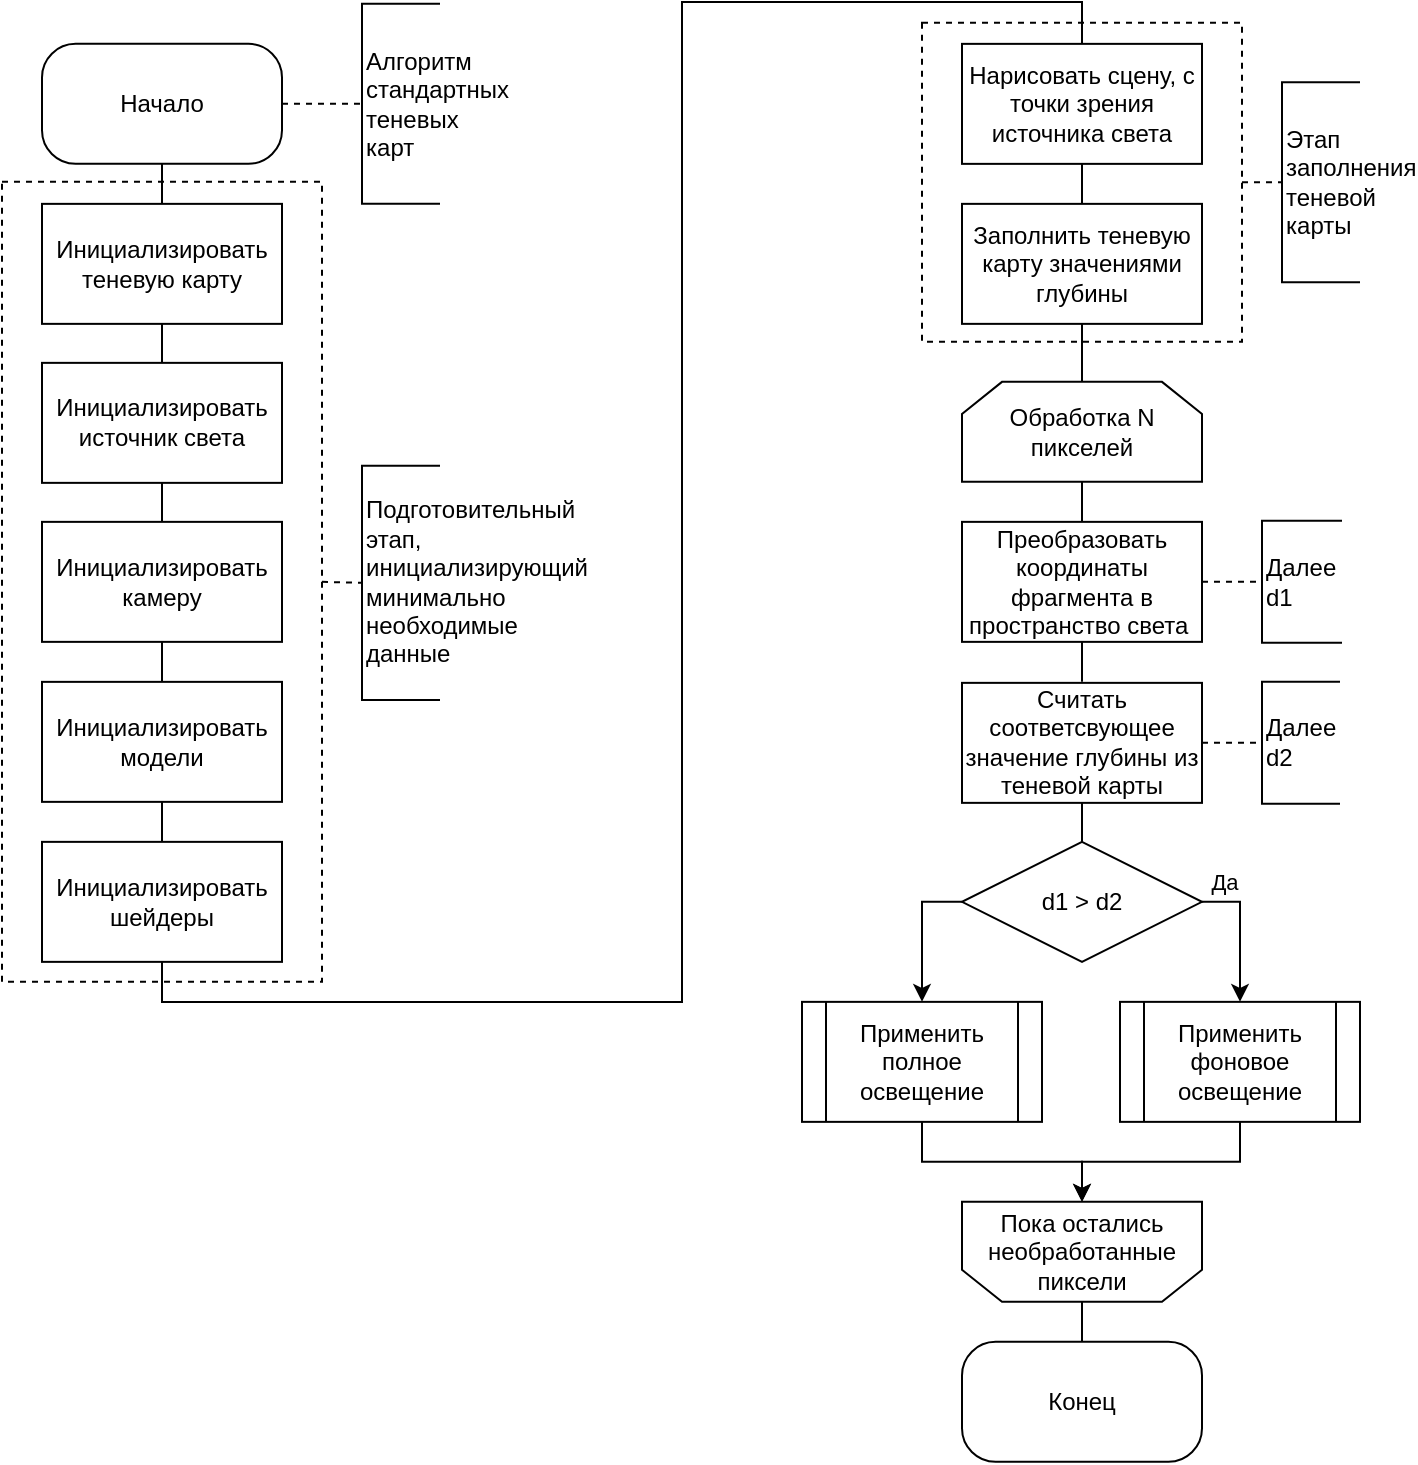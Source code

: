 <mxfile>
    <diagram id="0uTzgsicN61LqTIEJt5u" name="Page-1">
        <mxGraphModel dx="496" dy="1470" grid="1" gridSize="10" guides="1" tooltips="1" connect="1" arrows="1" fold="1" page="1" pageScale="1" pageWidth="827" pageHeight="1169" math="0" shadow="0">
            <root>
                <mxCell id="0"/>
                <mxCell id="1" parent="0"/>
                <mxCell id="53" style="edgeStyle=orthogonalEdgeStyle;rounded=0;html=1;entryX=0;entryY=0.5;entryDx=0;entryDy=0;entryPerimeter=0;strokeColor=default;fontColor=default;endArrow=none;endFill=0;dashed=1;" edge="1" parent="1" source="51" target="52">
                    <mxGeometry relative="1" as="geometry"/>
                </mxCell>
                <mxCell id="51" value="" style="rounded=0;whiteSpace=wrap;html=1;dashed=1;" vertex="1" parent="1">
                    <mxGeometry x="534" y="-938.57" width="160" height="159.5" as="geometry"/>
                </mxCell>
                <mxCell id="27" style="edgeStyle=none;html=1;exitX=1;exitY=0.5;exitDx=0;exitDy=0;entryX=0;entryY=0.5;entryDx=0;entryDy=0;entryPerimeter=0;endArrow=none;endFill=0;dashed=1;" edge="1" parent="1" source="21" target="26">
                    <mxGeometry relative="1" as="geometry"/>
                </mxCell>
                <mxCell id="21" value="" style="rounded=0;whiteSpace=wrap;html=1;dashed=1;" vertex="1" parent="1">
                    <mxGeometry x="74" y="-859.07" width="160" height="400" as="geometry"/>
                </mxCell>
                <mxCell id="5" style="edgeStyle=none;html=1;exitX=1;exitY=0.5;exitDx=0;exitDy=0;entryX=0;entryY=0.5;entryDx=0;entryDy=0;entryPerimeter=0;dashed=1;endArrow=none;endFill=0;" parent="1" source="2" target="4" edge="1">
                    <mxGeometry relative="1" as="geometry"/>
                </mxCell>
                <mxCell id="39" style="edgeStyle=none;html=1;endArrow=none;endFill=0;" edge="1" parent="1" source="2" target="6">
                    <mxGeometry relative="1" as="geometry"/>
                </mxCell>
                <mxCell id="2" value="Начало" style="rounded=1;whiteSpace=wrap;html=1;arcSize=28;" parent="1" vertex="1">
                    <mxGeometry x="94" y="-928.07" width="120" height="60" as="geometry"/>
                </mxCell>
                <mxCell id="4" value="Алгоритм стандартных теневых карт" style="strokeWidth=1;shape=mxgraph.flowchart.annotation_1;align=left;pointerEvents=1;whiteSpace=wrap;fontColor=default;" parent="1" vertex="1">
                    <mxGeometry x="254" y="-948.07" width="39" height="100" as="geometry"/>
                </mxCell>
                <mxCell id="40" style="edgeStyle=none;html=1;endArrow=none;endFill=0;" edge="1" parent="1" source="6" target="9">
                    <mxGeometry relative="1" as="geometry"/>
                </mxCell>
                <mxCell id="6" value="Инициализировать теневую карту" style="rounded=0;whiteSpace=wrap;" parent="1" vertex="1">
                    <mxGeometry x="94" y="-848.07" width="120" height="60" as="geometry"/>
                </mxCell>
                <mxCell id="41" style="edgeStyle=none;html=1;endArrow=none;endFill=0;" edge="1" parent="1" source="9" target="11">
                    <mxGeometry relative="1" as="geometry"/>
                </mxCell>
                <mxCell id="9" value="Инициализировать источник света" style="rounded=0;whiteSpace=wrap;" parent="1" vertex="1">
                    <mxGeometry x="94" y="-768.57" width="120" height="60" as="geometry"/>
                </mxCell>
                <mxCell id="42" style="edgeStyle=none;html=1;endArrow=none;endFill=0;" edge="1" parent="1" source="11" target="22">
                    <mxGeometry relative="1" as="geometry"/>
                </mxCell>
                <mxCell id="11" value="Инициализировать камеру" style="rounded=0;whiteSpace=wrap;" parent="1" vertex="1">
                    <mxGeometry x="94" y="-689.07" width="120" height="60" as="geometry"/>
                </mxCell>
                <mxCell id="43" style="edgeStyle=none;html=1;endArrow=none;endFill=0;" edge="1" parent="1" source="22" target="38">
                    <mxGeometry relative="1" as="geometry"/>
                </mxCell>
                <mxCell id="22" value="Инициализировать модели" style="rounded=0;whiteSpace=wrap;" vertex="1" parent="1">
                    <mxGeometry x="94" y="-609.07" width="120" height="60" as="geometry"/>
                </mxCell>
                <mxCell id="26" value="Подготовительный этап, инициализирующий минимально необходимые данные" style="strokeWidth=1;shape=mxgraph.flowchart.annotation_1;align=left;pointerEvents=1;whiteSpace=wrap;labelBorderColor=none;labelBackgroundColor=none;spacing=2;" vertex="1" parent="1">
                    <mxGeometry x="254" y="-717.14" width="39" height="117.14" as="geometry"/>
                </mxCell>
                <mxCell id="48" style="edgeStyle=orthogonalEdgeStyle;rounded=0;html=1;entryX=0.5;entryY=0;entryDx=0;entryDy=0;strokeColor=default;fontColor=default;endArrow=none;endFill=0;" edge="1" parent="1" source="38" target="46">
                    <mxGeometry relative="1" as="geometry">
                        <Array as="points">
                            <mxPoint x="154" y="-449.07"/>
                            <mxPoint x="414" y="-449.07"/>
                            <mxPoint x="414" y="-949.07"/>
                            <mxPoint x="614" y="-949.07"/>
                        </Array>
                    </mxGeometry>
                </mxCell>
                <mxCell id="38" value="Инициализировать&#10;шейдеры" style="rounded=0;whiteSpace=wrap;" vertex="1" parent="1">
                    <mxGeometry x="94" y="-529.07" width="120" height="60" as="geometry"/>
                </mxCell>
                <mxCell id="50" style="edgeStyle=orthogonalEdgeStyle;rounded=0;html=1;strokeColor=default;fontColor=default;endArrow=none;endFill=0;" edge="1" parent="1" source="46" target="49">
                    <mxGeometry relative="1" as="geometry"/>
                </mxCell>
                <mxCell id="46" value="Нарисовать сцену, с точки зрения источника света" style="rounded=0;whiteSpace=wrap;" vertex="1" parent="1">
                    <mxGeometry x="554" y="-928.07" width="120" height="60" as="geometry"/>
                </mxCell>
                <mxCell id="55" style="edgeStyle=orthogonalEdgeStyle;rounded=0;html=1;exitX=0.5;exitY=1;exitDx=0;exitDy=0;strokeColor=default;fontColor=default;endArrow=none;endFill=0;" edge="1" parent="1" source="49">
                    <mxGeometry relative="1" as="geometry">
                        <mxPoint x="614" y="-759.07" as="targetPoint"/>
                    </mxGeometry>
                </mxCell>
                <mxCell id="49" value="Заполнить теневую карту значениями глубины" style="rounded=0;whiteSpace=wrap;" vertex="1" parent="1">
                    <mxGeometry x="554" y="-848.07" width="120" height="60" as="geometry"/>
                </mxCell>
                <mxCell id="52" value="Этап заполнения теневой карты" style="strokeWidth=1;shape=mxgraph.flowchart.annotation_1;align=left;pointerEvents=1;whiteSpace=wrap;fontColor=default;" vertex="1" parent="1">
                    <mxGeometry x="714" y="-908.82" width="39" height="100" as="geometry"/>
                </mxCell>
                <mxCell id="59" style="edgeStyle=orthogonalEdgeStyle;rounded=0;html=1;strokeColor=default;fontColor=default;endArrow=none;endFill=0;" edge="1" parent="1" source="56" target="58">
                    <mxGeometry relative="1" as="geometry"/>
                </mxCell>
                <mxCell id="56" value="Обработка N пикселей" style="shape=loopLimit;whiteSpace=wrap;html=1;labelBackgroundColor=none;labelBorderColor=none;fontColor=default;" vertex="1" parent="1">
                    <mxGeometry x="554" y="-759.07" width="120" height="50" as="geometry"/>
                </mxCell>
                <mxCell id="83" style="edgeStyle=orthogonalEdgeStyle;rounded=0;html=1;strokeColor=default;fontColor=default;endArrow=none;endFill=0;" edge="1" parent="1" source="57" target="82">
                    <mxGeometry relative="1" as="geometry"/>
                </mxCell>
                <mxCell id="57" value="Пока остались необработанные пиксели" style="shape=loopLimit;whiteSpace=wrap;html=1;labelBackgroundColor=none;labelBorderColor=none;fontColor=default;direction=west;" vertex="1" parent="1">
                    <mxGeometry x="554" y="-349.07" width="120" height="50" as="geometry"/>
                </mxCell>
                <mxCell id="61" style="edgeStyle=orthogonalEdgeStyle;rounded=0;html=1;strokeColor=default;fontColor=default;endArrow=none;endFill=0;" edge="1" parent="1" source="58">
                    <mxGeometry relative="1" as="geometry">
                        <mxPoint x="614" y="-609.07" as="targetPoint"/>
                    </mxGeometry>
                </mxCell>
                <mxCell id="65" style="edgeStyle=orthogonalEdgeStyle;rounded=0;html=1;entryX=0;entryY=0.5;entryDx=0;entryDy=0;entryPerimeter=0;strokeColor=default;fontColor=default;endArrow=none;endFill=0;dashed=1;" edge="1" parent="1" source="58" target="64">
                    <mxGeometry relative="1" as="geometry"/>
                </mxCell>
                <mxCell id="58" value="Преобразовать координаты фрагмента в пространство света " style="rounded=0;whiteSpace=wrap;" vertex="1" parent="1">
                    <mxGeometry x="554" y="-689.07" width="120" height="60" as="geometry"/>
                </mxCell>
                <mxCell id="68" style="edgeStyle=orthogonalEdgeStyle;rounded=0;html=1;dashed=1;strokeColor=default;fontColor=default;endArrow=none;endFill=0;" edge="1" parent="1" source="63" target="66">
                    <mxGeometry relative="1" as="geometry"/>
                </mxCell>
                <mxCell id="70" style="edgeStyle=orthogonalEdgeStyle;rounded=0;html=1;strokeColor=default;fontColor=default;endArrow=none;endFill=0;" edge="1" parent="1" source="63" target="69">
                    <mxGeometry relative="1" as="geometry"/>
                </mxCell>
                <mxCell id="63" value="Считать соответсвующее значение глубины из теневой карты" style="rounded=0;whiteSpace=wrap;" vertex="1" parent="1">
                    <mxGeometry x="554" y="-608.57" width="120" height="60" as="geometry"/>
                </mxCell>
                <mxCell id="64" value="Далее&#10;d1" style="strokeWidth=1;shape=mxgraph.flowchart.annotation_1;align=left;pointerEvents=1;whiteSpace=wrap;fontColor=default;" vertex="1" parent="1">
                    <mxGeometry x="704" y="-689.57" width="40" height="61" as="geometry"/>
                </mxCell>
                <mxCell id="66" value="Далее d2" style="strokeWidth=1;shape=mxgraph.flowchart.annotation_1;align=left;pointerEvents=1;whiteSpace=wrap;fontColor=default;" vertex="1" parent="1">
                    <mxGeometry x="704" y="-609.07" width="39" height="61" as="geometry"/>
                </mxCell>
                <mxCell id="75" style="edgeStyle=orthogonalEdgeStyle;rounded=0;html=1;exitX=1;exitY=0.5;exitDx=0;exitDy=0;strokeColor=default;fontColor=default;endArrow=classic;endFill=1;" edge="1" parent="1" source="69" target="71">
                    <mxGeometry relative="1" as="geometry"/>
                </mxCell>
                <mxCell id="76" value="Да" style="edgeLabel;html=1;align=center;verticalAlign=middle;resizable=0;points=[];fontColor=default;" vertex="1" connectable="0" parent="75">
                    <mxGeometry x="-0.616" relative="1" as="geometry">
                        <mxPoint x="-3" y="-10" as="offset"/>
                    </mxGeometry>
                </mxCell>
                <mxCell id="79" style="edgeStyle=orthogonalEdgeStyle;rounded=0;html=1;exitX=0;exitY=0.5;exitDx=0;exitDy=0;strokeColor=default;fontColor=default;endArrow=classic;endFill=1;" edge="1" parent="1" source="69" target="77">
                    <mxGeometry relative="1" as="geometry"/>
                </mxCell>
                <mxCell id="69" value="d1 &amp;gt; d2" style="rhombus;whiteSpace=wrap;html=1;labelBackgroundColor=none;labelBorderColor=none;fontColor=default;" vertex="1" parent="1">
                    <mxGeometry x="554" y="-529.07" width="120" height="60" as="geometry"/>
                </mxCell>
                <mxCell id="81" style="edgeStyle=orthogonalEdgeStyle;rounded=0;html=1;strokeColor=default;fontColor=default;endArrow=classic;endFill=1;" edge="1" parent="1" source="71" target="57">
                    <mxGeometry relative="1" as="geometry"/>
                </mxCell>
                <mxCell id="71" value="Применить фоновое освещение" style="shape=process;whiteSpace=wrap;html=1;backgroundOutline=1;labelBackgroundColor=none;labelBorderColor=none;fontColor=default;" vertex="1" parent="1">
                    <mxGeometry x="633" y="-449.07" width="120" height="60" as="geometry"/>
                </mxCell>
                <mxCell id="80" style="edgeStyle=orthogonalEdgeStyle;rounded=0;html=1;strokeColor=default;fontColor=default;endArrow=classic;endFill=1;" edge="1" parent="1" source="77" target="57">
                    <mxGeometry relative="1" as="geometry"/>
                </mxCell>
                <mxCell id="77" value="Применить полное освещение" style="shape=process;whiteSpace=wrap;html=1;backgroundOutline=1;labelBackgroundColor=none;labelBorderColor=none;fontColor=default;" vertex="1" parent="1">
                    <mxGeometry x="474" y="-449.07" width="120" height="60" as="geometry"/>
                </mxCell>
                <mxCell id="82" value="Конец" style="rounded=1;whiteSpace=wrap;html=1;arcSize=28;" vertex="1" parent="1">
                    <mxGeometry x="554" y="-279.07" width="120" height="60" as="geometry"/>
                </mxCell>
            </root>
        </mxGraphModel>
    </diagram>
</mxfile>